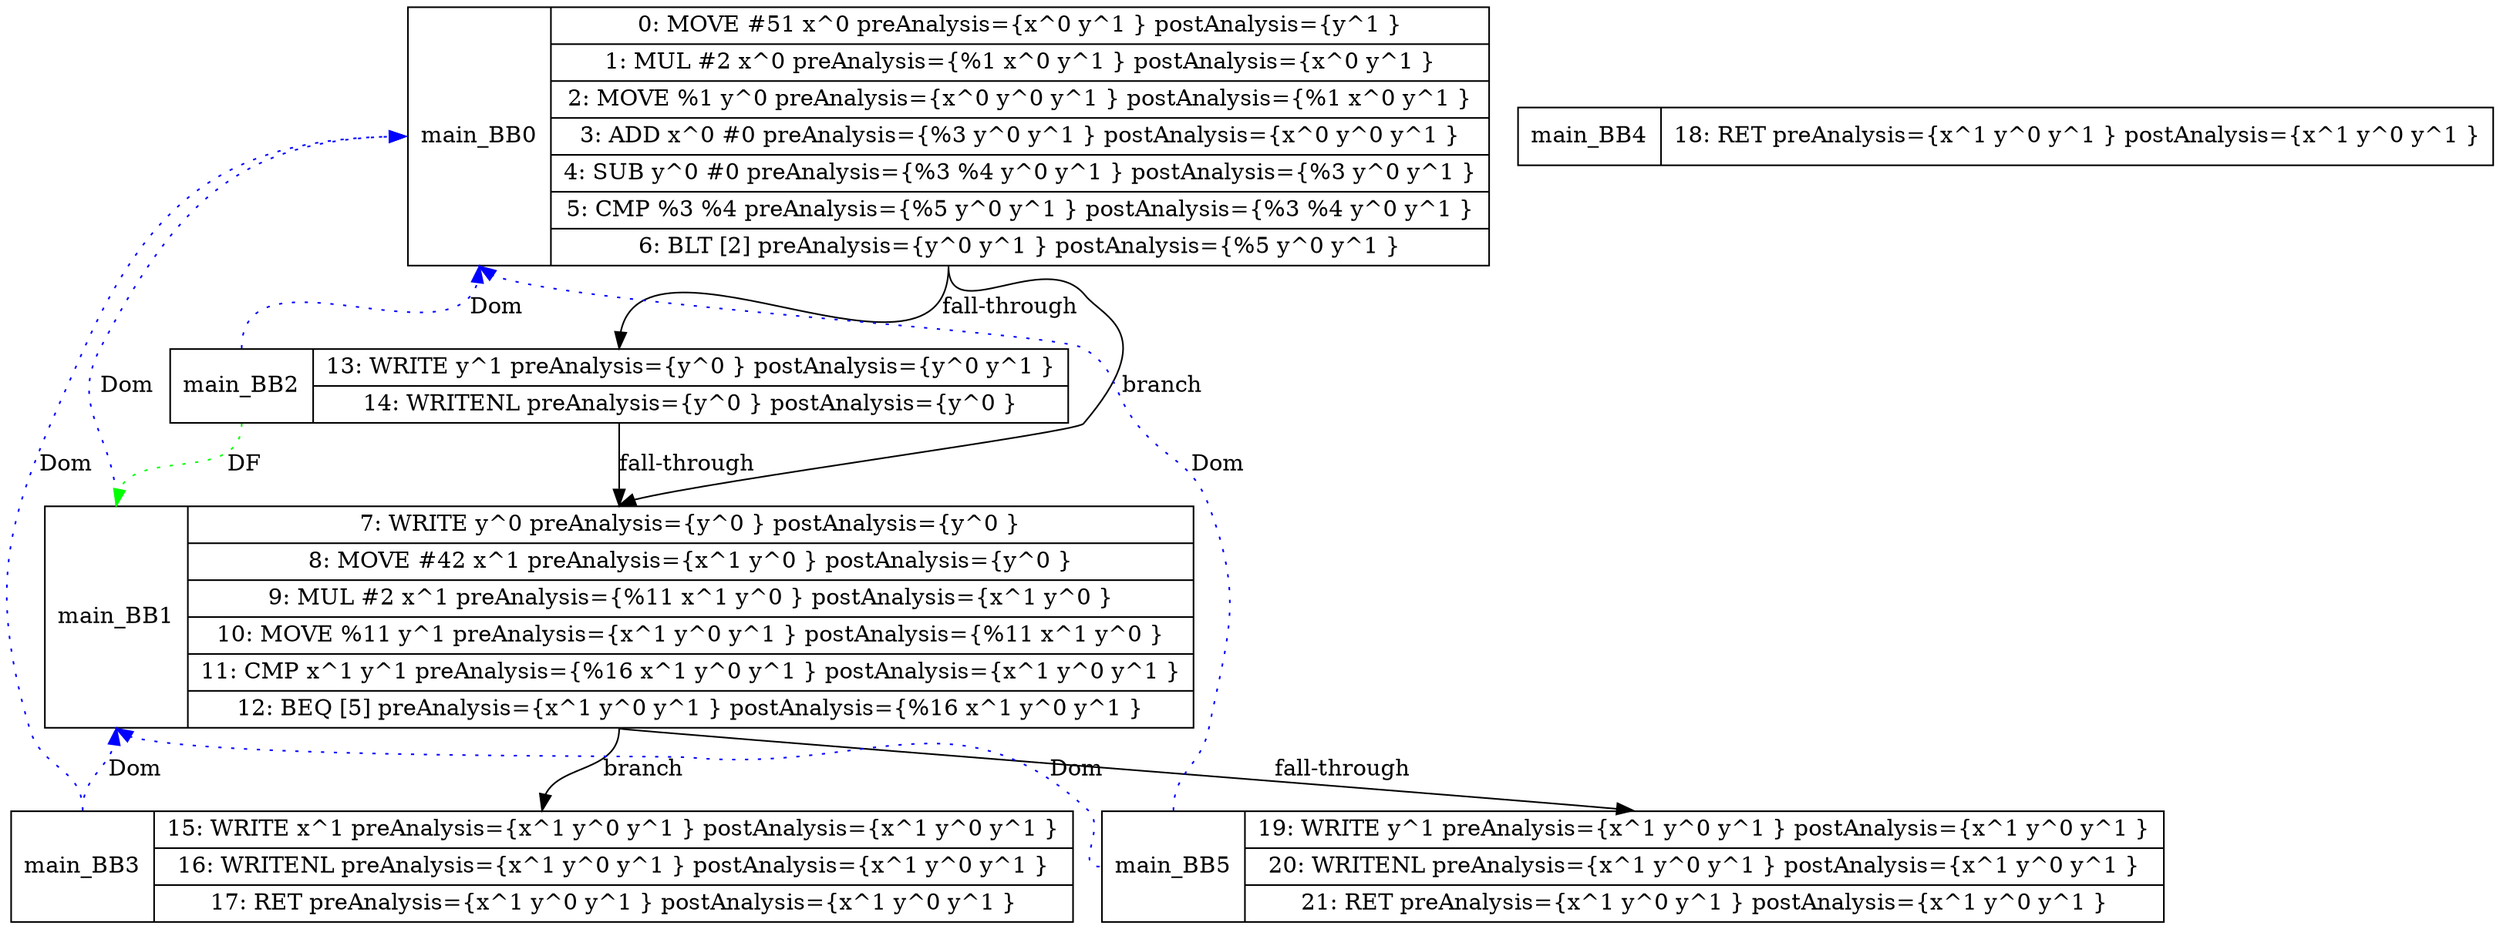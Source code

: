 diGraph G { 
main_BB0 [shape=record, label="<b>main_BB0| {0: MOVE #51 x^0 preAnalysis=\{x^0 y^1 \} postAnalysis=\{y^1 \}|1: MUL #2 x^0 preAnalysis=\{%1 x^0 y^1 \} postAnalysis=\{x^0 y^1 \}|2: MOVE %1 y^0 preAnalysis=\{x^0 y^0 y^1 \} postAnalysis=\{%1 x^0 y^1 \}|3: ADD x^0 #0 preAnalysis=\{%3 y^0 y^1 \} postAnalysis=\{x^0 y^0 y^1 \}|4: SUB y^0 #0 preAnalysis=\{%3 %4 y^0 y^1 \} postAnalysis=\{%3 y^0 y^1 \}|5: CMP %3 %4 preAnalysis=\{%5 y^0 y^1 \} postAnalysis=\{%3 %4 y^0 y^1 \}|6: BLT [2] preAnalysis=\{y^0 y^1 \} postAnalysis=\{%5 y^0 y^1 \}}"];
main_BB1 [shape=record, label="<b>main_BB1| {7: WRITE y^0 preAnalysis=\{y^0 \} postAnalysis=\{y^0 \}|8: MOVE #42 x^1 preAnalysis=\{x^1 y^0 \} postAnalysis=\{y^0 \}|9: MUL #2 x^1 preAnalysis=\{%11 x^1 y^0 \} postAnalysis=\{x^1 y^0 \}|10: MOVE %11 y^1 preAnalysis=\{x^1 y^0 y^1 \} postAnalysis=\{%11 x^1 y^0 \}|11: CMP x^1 y^1 preAnalysis=\{%16 x^1 y^0 y^1 \} postAnalysis=\{x^1 y^0 y^1 \}|12: BEQ [5] preAnalysis=\{x^1 y^0 y^1 \} postAnalysis=\{%16 x^1 y^0 y^1 \}}"];
main_BB2 [shape=record, label="<b>main_BB2| {13: WRITE y^1 preAnalysis=\{y^0 \} postAnalysis=\{y^0 y^1 \}|14: WRITENL  preAnalysis=\{y^0 \} postAnalysis=\{y^0 \}}"];
main_BB3 [shape=record, label="<b>main_BB3| {15: WRITE x^1 preAnalysis=\{x^1 y^0 y^1 \} postAnalysis=\{x^1 y^0 y^1 \}|16: WRITENL  preAnalysis=\{x^1 y^0 y^1 \} postAnalysis=\{x^1 y^0 y^1 \}|17: RET  preAnalysis=\{x^1 y^0 y^1 \} postAnalysis=\{x^1 y^0 y^1 \}}"];
main_BB4 [shape=record, label="<b>main_BB4| {18: RET  preAnalysis=\{x^1 y^0 y^1 \} postAnalysis=\{x^1 y^0 y^1 \}}"];
main_BB5 [shape=record, label="<b>main_BB5| {19: WRITE y^1 preAnalysis=\{x^1 y^0 y^1 \} postAnalysis=\{x^1 y^0 y^1 \}|20: WRITENL  preAnalysis=\{x^1 y^0 y^1 \} postAnalysis=\{x^1 y^0 y^1 \}|21: RET  preAnalysis=\{x^1 y^0 y^1 \} postAnalysis=\{x^1 y^0 y^1 \}}"];

main_BB0:s -> main_BB1:n [label="branch"];
main_BB0:s -> main_BB2:n [label="fall-through"];
main_BB1:s -> main_BB3:n [label="branch"];
main_BB1:s -> main_BB5:n [label="fall-through"];
main_BB2:s -> main_BB1:n [label="fall-through"];
main_BB1:b -> main_BB0:b [color=blue, style=dotted, label="Dom"];
main_BB2:b -> main_BB0:b [color=blue, style=dotted, label="Dom"];
main_BB3:b -> main_BB0:b [color=blue, style=dotted, label="Dom"];
main_BB3:b -> main_BB1:b [color=blue, style=dotted, label="Dom"];
main_BB5:b -> main_BB0:b [color=blue, style=dotted, label="Dom"];
main_BB5:b -> main_BB1:b [color=blue, style=dotted, label="Dom"];
main_BB2:b -> main_BB1:b [color=green, style=dotted, label="DF"];


}